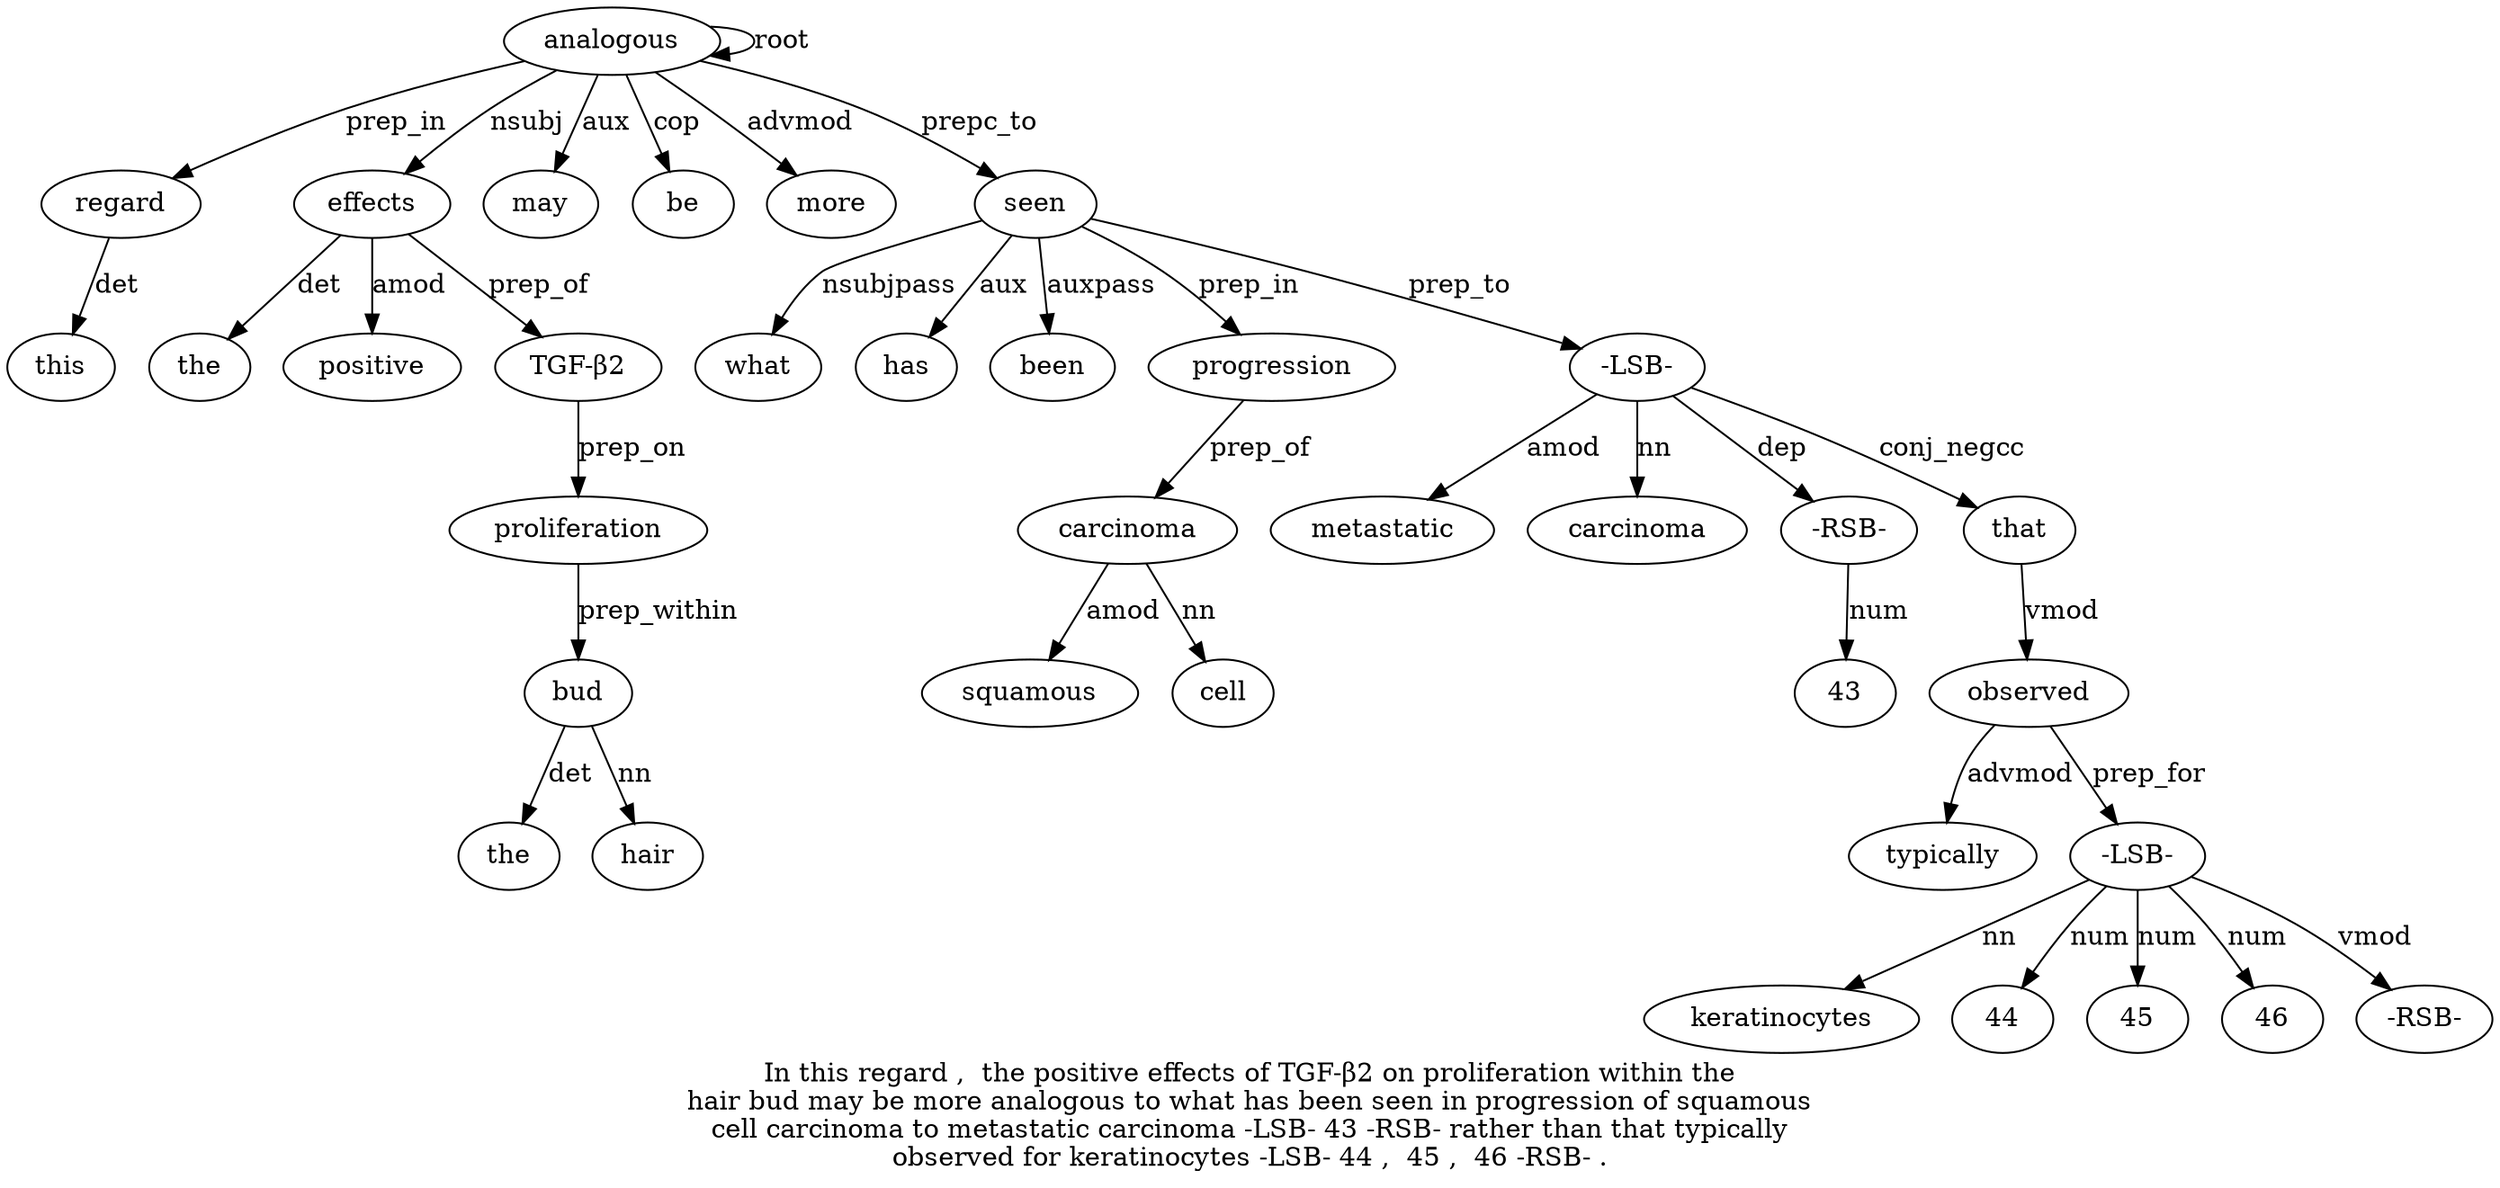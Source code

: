 digraph "In this regard ,  the positive effects of TGF-β2 on proliferation within the hair bud may be more analogous to what has been seen in progression of squamous cell carcinoma to metastatic carcinoma -LSB- 43 -RSB- rather than that typically observed for keratinocytes -LSB- 44 ,  45 ,  46 -RSB- ." {
label="In this regard ,  the positive effects of TGF-β2 on proliferation within the
hair bud may be more analogous to what has been seen in progression of squamous
cell carcinoma to metastatic carcinoma -LSB- 43 -RSB- rather than that typically
observed for keratinocytes -LSB- 44 ,  45 ,  46 -RSB- .";
regard3 [style=filled, fillcolor=white, label=regard];
this2 [style=filled, fillcolor=white, label=this];
regard3 -> this2  [label=det];
analogous19 [style=filled, fillcolor=white, label=analogous];
analogous19 -> regard3  [label=prep_in];
effects7 [style=filled, fillcolor=white, label=effects];
the5 [style=filled, fillcolor=white, label=the];
effects7 -> the5  [label=det];
positive6 [style=filled, fillcolor=white, label=positive];
effects7 -> positive6  [label=amod];
analogous19 -> effects7  [label=nsubj];
"TGF-β29" [style=filled, fillcolor=white, label="TGF-β2"];
effects7 -> "TGF-β29"  [label=prep_of];
proliferation11 [style=filled, fillcolor=white, label=proliferation];
"TGF-β29" -> proliferation11  [label=prep_on];
bud15 [style=filled, fillcolor=white, label=bud];
the13 [style=filled, fillcolor=white, label=the];
bud15 -> the13  [label=det];
hair14 [style=filled, fillcolor=white, label=hair];
bud15 -> hair14  [label=nn];
proliferation11 -> bud15  [label=prep_within];
may16 [style=filled, fillcolor=white, label=may];
analogous19 -> may16  [label=aux];
be17 [style=filled, fillcolor=white, label=be];
analogous19 -> be17  [label=cop];
more18 [style=filled, fillcolor=white, label=more];
analogous19 -> more18  [label=advmod];
analogous19 -> analogous19  [label=root];
seen24 [style=filled, fillcolor=white, label=seen];
what21 [style=filled, fillcolor=white, label=what];
seen24 -> what21  [label=nsubjpass];
has22 [style=filled, fillcolor=white, label=has];
seen24 -> has22  [label=aux];
been23 [style=filled, fillcolor=white, label=been];
seen24 -> been23  [label=auxpass];
analogous19 -> seen24  [label=prepc_to];
progression26 [style=filled, fillcolor=white, label=progression];
seen24 -> progression26  [label=prep_in];
carcinoma30 [style=filled, fillcolor=white, label=carcinoma];
squamous28 [style=filled, fillcolor=white, label=squamous];
carcinoma30 -> squamous28  [label=amod];
cell29 [style=filled, fillcolor=white, label=cell];
carcinoma30 -> cell29  [label=nn];
progression26 -> carcinoma30  [label=prep_of];
"-LSB-34" [style=filled, fillcolor=white, label="-LSB-"];
metastatic32 [style=filled, fillcolor=white, label=metastatic];
"-LSB-34" -> metastatic32  [label=amod];
carcinoma33 [style=filled, fillcolor=white, label=carcinoma];
"-LSB-34" -> carcinoma33  [label=nn];
seen24 -> "-LSB-34"  [label=prep_to];
"-RSB-36" [style=filled, fillcolor=white, label="-RSB-"];
4335 [style=filled, fillcolor=white, label=43];
"-RSB-36" -> 4335  [label=num];
"-LSB-34" -> "-RSB-36"  [label=dep];
that39 [style=filled, fillcolor=white, label=that];
"-LSB-34" -> that39  [label=conj_negcc];
observed41 [style=filled, fillcolor=white, label=observed];
typically40 [style=filled, fillcolor=white, label=typically];
observed41 -> typically40  [label=advmod];
that39 -> observed41  [label=vmod];
"-LSB-44" [style=filled, fillcolor=white, label="-LSB-"];
keratinocytes43 [style=filled, fillcolor=white, label=keratinocytes];
"-LSB-44" -> keratinocytes43  [label=nn];
observed41 -> "-LSB-44"  [label=prep_for];
4445 [style=filled, fillcolor=white, label=44];
"-LSB-44" -> 4445  [label=num];
4547 [style=filled, fillcolor=white, label=45];
"-LSB-44" -> 4547  [label=num];
4649 [style=filled, fillcolor=white, label=46];
"-LSB-44" -> 4649  [label=num];
"-RSB-50" [style=filled, fillcolor=white, label="-RSB-"];
"-LSB-44" -> "-RSB-50"  [label=vmod];
}
